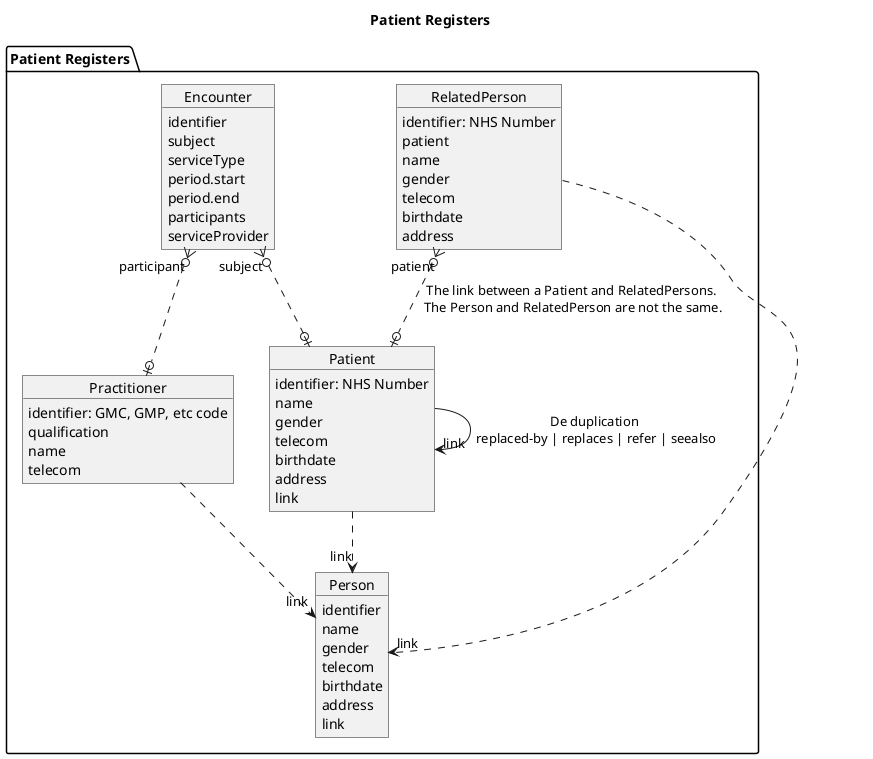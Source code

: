 @startuml


title Patient Registers


package PatientRegisters as "Patient Registers" {
  object Patient {
    identifier: NHS Number
    name
    gender
    telecom
    birthdate
    address
    link
  }
  object RelatedPerson  {
  identifier: NHS Number
    patient
    name
    gender
    telecom
    birthdate
    address
  }
  object Practitioner  {
    identifier: GMC, GMP, etc code
    qualification
    name
    telecom
  }
  object Person {
    identifier
    name
    gender
    telecom
    birthdate
    address
    link
  }
  object Encounter {
    identifier
    subject
    serviceType
    period.start
    period.end
    participants
    serviceProvider
  }

  Patient ..> "link" Person
  RelatedPerson "patient" }o..o| Patient: The link between a Patient and RelatedPersons. \nThe Person and RelatedPerson are not the same.
  Encounter "subject" }o..o| Patient
  Encounter "participant" }o..o| Practitioner
  Patient --> "link" Patient : De duplication \nreplaced-by | replaces | refer | seealso
  RelatedPerson ..> "link" Person
  Practitioner ..> "link" Person
}

@enduml
